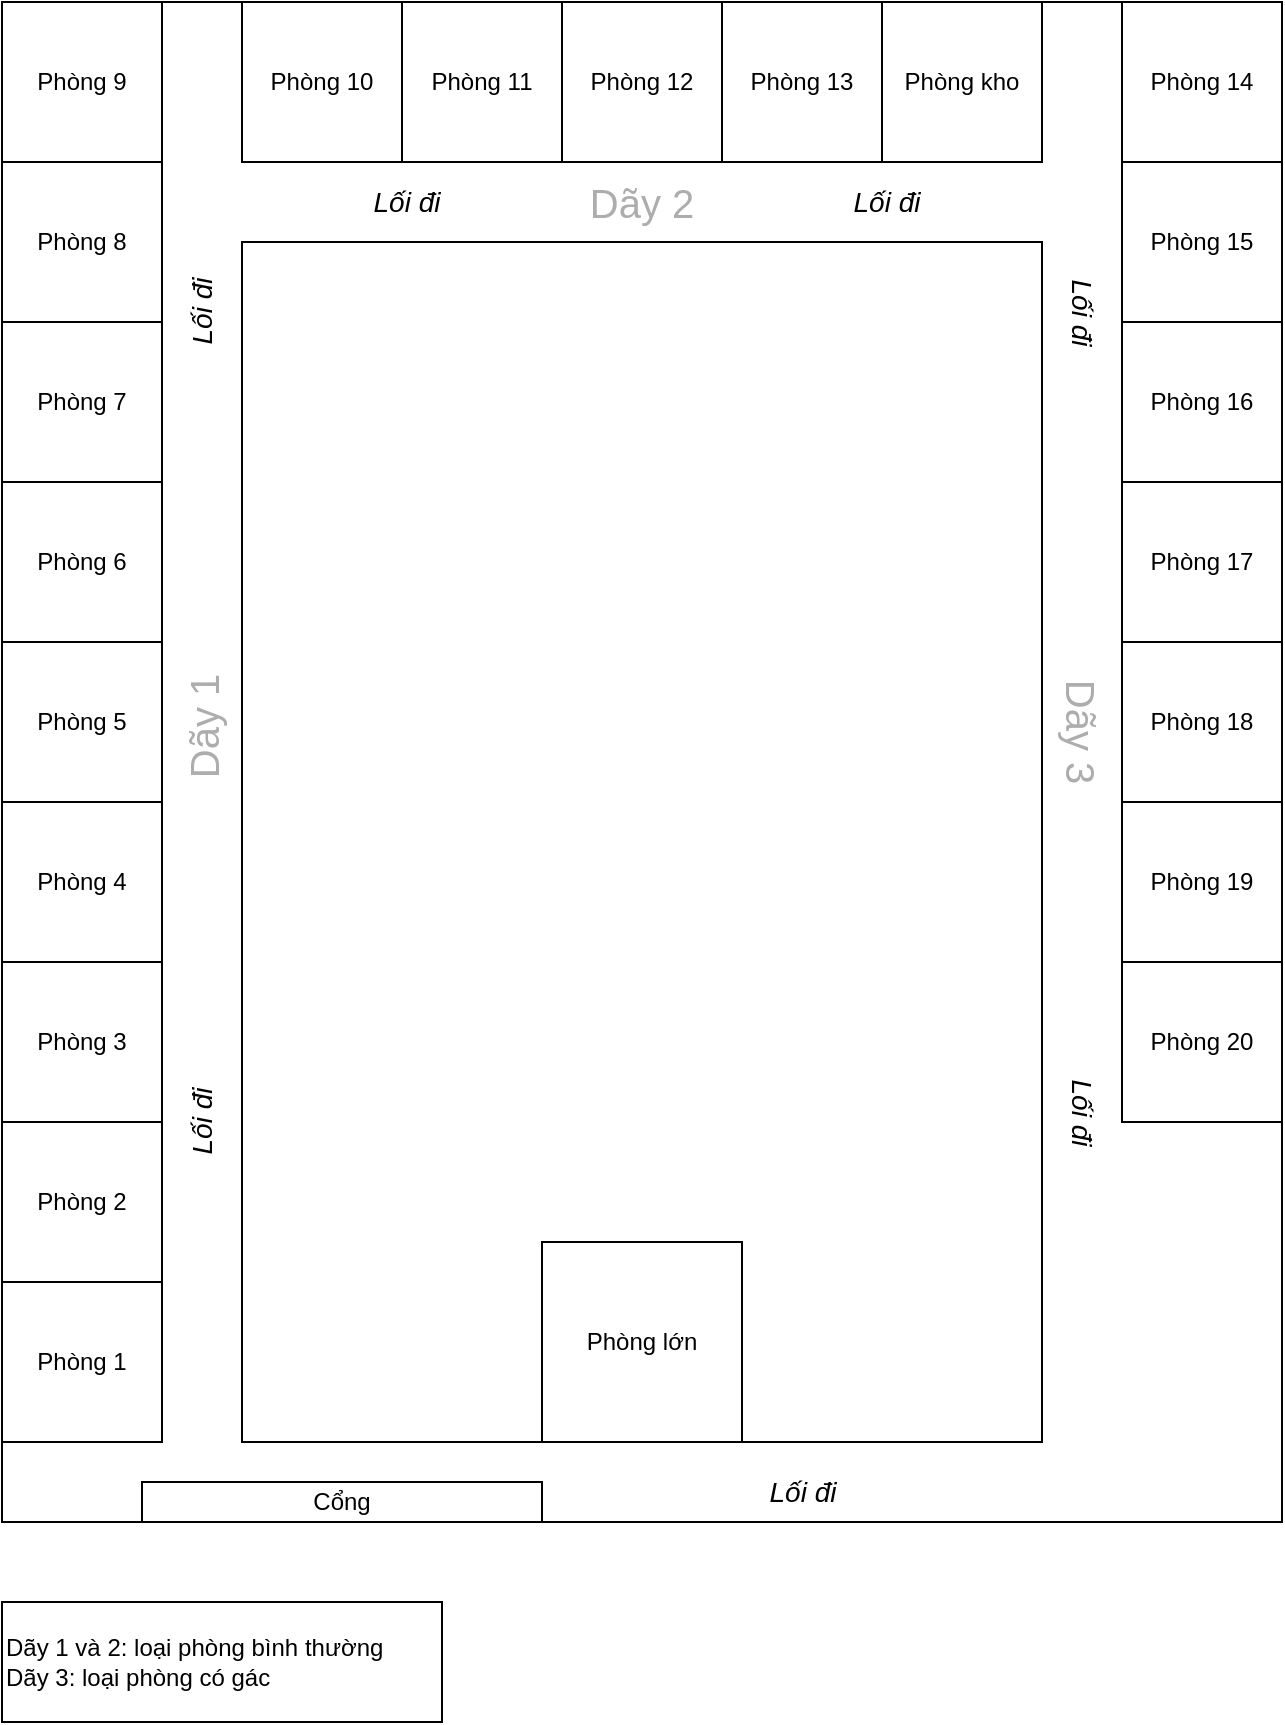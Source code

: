 <mxfile version="20.0.1" type="device"><diagram id="-a3MaGC5H92vh5qu98YF" name="Page-1"><mxGraphModel dx="978" dy="543" grid="1" gridSize="10" guides="1" tooltips="1" connect="1" arrows="1" fold="1" page="1" pageScale="1" pageWidth="827" pageHeight="1169" math="0" shadow="0"><root><mxCell id="0"/><mxCell id="1" parent="0"/><mxCell id="DLhlOSMafgB2_baFJiJ4-41" value="" style="rounded=0;whiteSpace=wrap;html=1;flipV=1;flipH=1;shadow=0;" vertex="1" parent="1"><mxGeometry x="80" y="40" width="640" height="760" as="geometry"/></mxCell><mxCell id="DLhlOSMafgB2_baFJiJ4-17" value="Phòng 9" style="whiteSpace=wrap;html=1;aspect=fixed;" vertex="1" parent="1"><mxGeometry x="80" y="40" width="80" height="80" as="geometry"/></mxCell><mxCell id="DLhlOSMafgB2_baFJiJ4-18" value="Phòng 10" style="whiteSpace=wrap;html=1;aspect=fixed;" vertex="1" parent="1"><mxGeometry x="200" y="40" width="80" height="80" as="geometry"/></mxCell><mxCell id="DLhlOSMafgB2_baFJiJ4-19" value="Phòng 11" style="whiteSpace=wrap;html=1;aspect=fixed;" vertex="1" parent="1"><mxGeometry x="280" y="40" width="80" height="80" as="geometry"/></mxCell><mxCell id="DLhlOSMafgB2_baFJiJ4-20" value="Phòng 12" style="whiteSpace=wrap;html=1;aspect=fixed;" vertex="1" parent="1"><mxGeometry x="360" y="40" width="80" height="80" as="geometry"/></mxCell><mxCell id="DLhlOSMafgB2_baFJiJ4-21" value="Phòng 13" style="whiteSpace=wrap;html=1;aspect=fixed;" vertex="1" parent="1"><mxGeometry x="440" y="40" width="80" height="80" as="geometry"/></mxCell><mxCell id="DLhlOSMafgB2_baFJiJ4-22" value="Phòng kho" style="whiteSpace=wrap;html=1;aspect=fixed;" vertex="1" parent="1"><mxGeometry x="520" y="40" width="80" height="80" as="geometry"/></mxCell><mxCell id="DLhlOSMafgB2_baFJiJ4-23" value="Phòng 14" style="whiteSpace=wrap;html=1;aspect=fixed;" vertex="1" parent="1"><mxGeometry x="640" y="40" width="80" height="80" as="geometry"/></mxCell><mxCell id="DLhlOSMafgB2_baFJiJ4-24" value="Phòng 8" style="whiteSpace=wrap;html=1;aspect=fixed;" vertex="1" parent="1"><mxGeometry x="80" y="120" width="80" height="80" as="geometry"/></mxCell><mxCell id="DLhlOSMafgB2_baFJiJ4-25" value="Phòng 7" style="whiteSpace=wrap;html=1;aspect=fixed;" vertex="1" parent="1"><mxGeometry x="80" y="200" width="80" height="80" as="geometry"/></mxCell><mxCell id="DLhlOSMafgB2_baFJiJ4-26" value="Phòng 6" style="whiteSpace=wrap;html=1;aspect=fixed;" vertex="1" parent="1"><mxGeometry x="80" y="280" width="80" height="80" as="geometry"/></mxCell><mxCell id="DLhlOSMafgB2_baFJiJ4-27" value="Phòng 5" style="whiteSpace=wrap;html=1;aspect=fixed;" vertex="1" parent="1"><mxGeometry x="80" y="360" width="80" height="80" as="geometry"/></mxCell><mxCell id="DLhlOSMafgB2_baFJiJ4-28" value="Phòng 4" style="whiteSpace=wrap;html=1;aspect=fixed;" vertex="1" parent="1"><mxGeometry x="80" y="440" width="80" height="80" as="geometry"/></mxCell><mxCell id="DLhlOSMafgB2_baFJiJ4-31" value="Phòng 1" style="whiteSpace=wrap;html=1;aspect=fixed;" vertex="1" parent="1"><mxGeometry x="80" y="680" width="80" height="80" as="geometry"/></mxCell><mxCell id="DLhlOSMafgB2_baFJiJ4-32" value="Phòng 3" style="whiteSpace=wrap;html=1;aspect=fixed;" vertex="1" parent="1"><mxGeometry x="80" y="520" width="80" height="80" as="geometry"/></mxCell><mxCell id="DLhlOSMafgB2_baFJiJ4-33" value="Phòng 2" style="whiteSpace=wrap;html=1;aspect=fixed;" vertex="1" parent="1"><mxGeometry x="80" y="600" width="80" height="80" as="geometry"/></mxCell><mxCell id="DLhlOSMafgB2_baFJiJ4-34" value="Phòng 15" style="whiteSpace=wrap;html=1;aspect=fixed;" vertex="1" parent="1"><mxGeometry x="640" y="120" width="80" height="80" as="geometry"/></mxCell><mxCell id="DLhlOSMafgB2_baFJiJ4-35" value="Phòng 16" style="whiteSpace=wrap;html=1;aspect=fixed;" vertex="1" parent="1"><mxGeometry x="640" y="200" width="80" height="80" as="geometry"/></mxCell><mxCell id="DLhlOSMafgB2_baFJiJ4-36" value="Phòng 17" style="whiteSpace=wrap;html=1;aspect=fixed;" vertex="1" parent="1"><mxGeometry x="640" y="280" width="80" height="80" as="geometry"/></mxCell><mxCell id="DLhlOSMafgB2_baFJiJ4-37" value="Phòng 18" style="whiteSpace=wrap;html=1;aspect=fixed;" vertex="1" parent="1"><mxGeometry x="640" y="360" width="80" height="80" as="geometry"/></mxCell><mxCell id="DLhlOSMafgB2_baFJiJ4-38" value="Phòng 19" style="whiteSpace=wrap;html=1;aspect=fixed;" vertex="1" parent="1"><mxGeometry x="640" y="440" width="80" height="80" as="geometry"/></mxCell><mxCell id="DLhlOSMafgB2_baFJiJ4-39" value="Phòng 20" style="whiteSpace=wrap;html=1;aspect=fixed;" vertex="1" parent="1"><mxGeometry x="640" y="520" width="80" height="80" as="geometry"/></mxCell><mxCell id="DLhlOSMafgB2_baFJiJ4-48" value="Cổng" style="rounded=0;whiteSpace=wrap;html=1;" vertex="1" parent="1"><mxGeometry x="150" y="780" width="200" height="20" as="geometry"/></mxCell><mxCell id="DLhlOSMafgB2_baFJiJ4-54" value="" style="rounded=0;whiteSpace=wrap;html=1;labelBackgroundColor=none;fillColor=none;" vertex="1" parent="1"><mxGeometry x="200" y="160" width="400" height="600" as="geometry"/></mxCell><mxCell id="DLhlOSMafgB2_baFJiJ4-55" value="Phòng lớn" style="whiteSpace=wrap;html=1;aspect=fixed;" vertex="1" parent="1"><mxGeometry x="350" y="660" width="100" height="100" as="geometry"/></mxCell><mxCell id="DLhlOSMafgB2_baFJiJ4-56" value="&lt;i&gt;&lt;font style=&quot;font-size: 14px;&quot;&gt;Lối đi&lt;/font&gt;&lt;/i&gt;" style="text;html=1;strokeColor=none;fillColor=none;align=center;verticalAlign=middle;whiteSpace=wrap;rounded=0;rotation=0;" vertex="1" parent="1"><mxGeometry x="205" y="125" width="155" height="30" as="geometry"/></mxCell><mxCell id="DLhlOSMafgB2_baFJiJ4-57" value="&lt;i&gt;&lt;font style=&quot;font-size: 14px;&quot;&gt;Lối đi&lt;/font&gt;&lt;/i&gt;" style="text;html=1;strokeColor=none;fillColor=none;align=center;verticalAlign=middle;whiteSpace=wrap;rounded=0;rotation=-90;" vertex="1" parent="1"><mxGeometry x="102.5" y="180" width="155" height="30" as="geometry"/></mxCell><mxCell id="DLhlOSMafgB2_baFJiJ4-58" value="&lt;i&gt;&lt;font style=&quot;font-size: 14px;&quot;&gt;Lối đi&lt;/font&gt;&lt;/i&gt;" style="text;html=1;strokeColor=none;fillColor=none;align=center;verticalAlign=middle;whiteSpace=wrap;rounded=0;rotation=90;" vertex="1" parent="1"><mxGeometry x="542.5" y="580" width="155" height="30" as="geometry"/></mxCell><mxCell id="DLhlOSMafgB2_baFJiJ4-60" value="&lt;font color=&quot;#adadad&quot; style=&quot;font-size: 20px;&quot;&gt;Dãy 1&lt;/font&gt;" style="text;html=1;strokeColor=none;fillColor=none;align=center;verticalAlign=middle;whiteSpace=wrap;rounded=0;fontSize=20;rotation=-90;" vertex="1" parent="1"><mxGeometry x="-177.5" y="387.5" width="715" height="30" as="geometry"/></mxCell><mxCell id="DLhlOSMafgB2_baFJiJ4-62" value="&lt;i&gt;&lt;font style=&quot;font-size: 14px;&quot;&gt;Lối đi&lt;/font&gt;&lt;/i&gt;" style="text;html=1;strokeColor=none;fillColor=none;align=center;verticalAlign=middle;whiteSpace=wrap;rounded=0;rotation=-90;" vertex="1" parent="1"><mxGeometry x="102.5" y="585" width="155" height="30" as="geometry"/></mxCell><mxCell id="DLhlOSMafgB2_baFJiJ4-63" value="Dãy 2" style="text;html=1;strokeColor=none;fillColor=none;align=center;verticalAlign=middle;whiteSpace=wrap;rounded=0;fontSize=20;fontColor=#ADADAD;" vertex="1" parent="1"><mxGeometry x="200" y="120" width="400" height="40" as="geometry"/></mxCell><mxCell id="DLhlOSMafgB2_baFJiJ4-64" value="&lt;i&gt;&lt;font style=&quot;font-size: 14px;&quot;&gt;Lối đi&lt;/font&gt;&lt;/i&gt;" style="text;html=1;strokeColor=none;fillColor=none;align=center;verticalAlign=middle;whiteSpace=wrap;rounded=0;rotation=0;" vertex="1" parent="1"><mxGeometry x="445" y="125" width="155" height="30" as="geometry"/></mxCell><mxCell id="DLhlOSMafgB2_baFJiJ4-66" value="Dãy 3" style="text;html=1;strokeColor=none;fillColor=none;align=center;verticalAlign=middle;whiteSpace=wrap;rounded=0;fontSize=20;fontColor=#ADADAD;rotation=90;" vertex="1" parent="1"><mxGeometry x="260" y="390" width="720" height="30" as="geometry"/></mxCell><mxCell id="DLhlOSMafgB2_baFJiJ4-67" value="&lt;i&gt;&lt;font style=&quot;font-size: 14px;&quot;&gt;Lối đi&lt;/font&gt;&lt;/i&gt;" style="text;html=1;strokeColor=none;fillColor=none;align=center;verticalAlign=middle;whiteSpace=wrap;rounded=0;rotation=90;" vertex="1" parent="1"><mxGeometry x="542.5" y="180" width="155" height="30" as="geometry"/></mxCell><mxCell id="DLhlOSMafgB2_baFJiJ4-69" value="&lt;i&gt;&lt;font style=&quot;font-size: 14px;&quot;&gt;Lối đi&lt;/font&gt;&lt;/i&gt;" style="text;html=1;strokeColor=none;fillColor=none;align=center;verticalAlign=middle;whiteSpace=wrap;rounded=0;rotation=0;" vertex="1" parent="1"><mxGeometry x="402.5" y="770" width="155" height="30" as="geometry"/></mxCell><mxCell id="DLhlOSMafgB2_baFJiJ4-75" value="Dãy 1 và 2: loại phòng bình thường&amp;nbsp;&lt;br&gt;Dãy 3: loại phòng có gác" style="rounded=0;whiteSpace=wrap;html=1;shadow=0;labelBackgroundColor=none;sketch=0;fontSize=12;fontColor=#000000;align=left;verticalAlign=middle;spacingTop=0;spacing=2;" vertex="1" parent="1"><mxGeometry x="80" y="840" width="220" height="60" as="geometry"/></mxCell></root></mxGraphModel></diagram></mxfile>